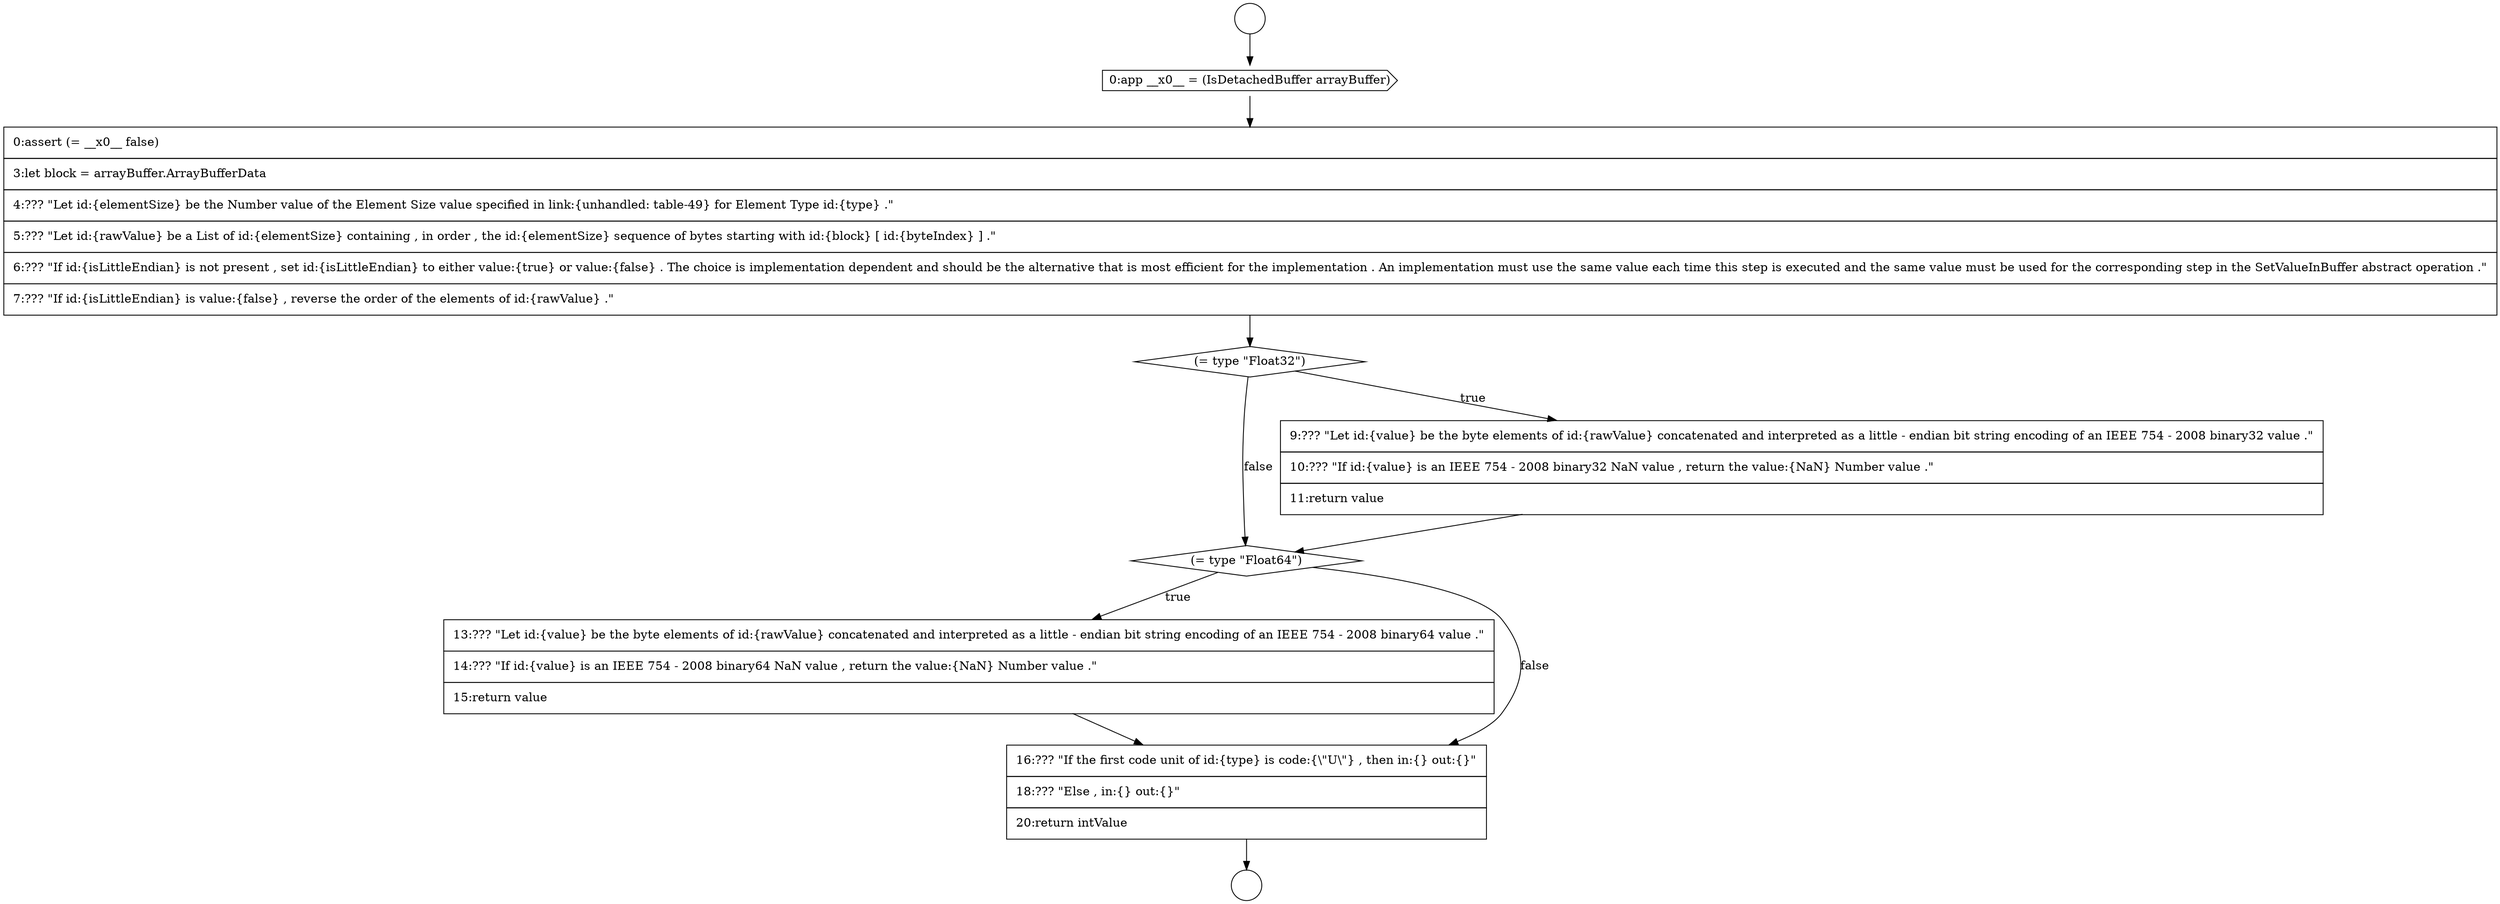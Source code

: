 digraph {
  node14996 [shape=circle label=" " color="black" fillcolor="white" style=filled]
  node15002 [shape=none, margin=0, label=<<font color="black">
    <table border="0" cellborder="1" cellspacing="0" cellpadding="10">
      <tr><td align="left">13:??? &quot;Let id:{value} be the byte elements of id:{rawValue} concatenated and interpreted as a little - endian bit string encoding of an IEEE 754 - 2008 binary64 value .&quot;</td></tr>
      <tr><td align="left">14:??? &quot;If id:{value} is an IEEE 754 - 2008 binary64 NaN value , return the value:{NaN} Number value .&quot;</td></tr>
      <tr><td align="left">15:return value</td></tr>
    </table>
  </font>> color="black" fillcolor="white" style=filled]
  node15001 [shape=diamond, label=<<font color="black">(= type &quot;Float64&quot;)</font>> color="black" fillcolor="white" style=filled]
  node14997 [shape=cds, label=<<font color="black">0:app __x0__ = (IsDetachedBuffer arrayBuffer)</font>> color="black" fillcolor="white" style=filled]
  node14998 [shape=none, margin=0, label=<<font color="black">
    <table border="0" cellborder="1" cellspacing="0" cellpadding="10">
      <tr><td align="left">0:assert (= __x0__ false)</td></tr>
      <tr><td align="left">3:let block = arrayBuffer.ArrayBufferData</td></tr>
      <tr><td align="left">4:??? &quot;Let id:{elementSize} be the Number value of the Element Size value specified in link:{unhandled: table-49} for Element Type id:{type} .&quot;</td></tr>
      <tr><td align="left">5:??? &quot;Let id:{rawValue} be a List of id:{elementSize} containing , in order , the id:{elementSize} sequence of bytes starting with id:{block} [ id:{byteIndex} ] .&quot;</td></tr>
      <tr><td align="left">6:??? &quot;If id:{isLittleEndian} is not present , set id:{isLittleEndian} to either value:{true} or value:{false} . The choice is implementation dependent and should be the alternative that is most efficient for the implementation . An implementation must use the same value each time this step is executed and the same value must be used for the corresponding step in the SetValueInBuffer abstract operation .&quot;</td></tr>
      <tr><td align="left">7:??? &quot;If id:{isLittleEndian} is value:{false} , reverse the order of the elements of id:{rawValue} .&quot;</td></tr>
    </table>
  </font>> color="black" fillcolor="white" style=filled]
  node14999 [shape=diamond, label=<<font color="black">(= type &quot;Float32&quot;)</font>> color="black" fillcolor="white" style=filled]
  node15003 [shape=none, margin=0, label=<<font color="black">
    <table border="0" cellborder="1" cellspacing="0" cellpadding="10">
      <tr><td align="left">16:??? &quot;If the first code unit of id:{type} is code:{\&quot;U\&quot;} , then in:{} out:{}&quot;</td></tr>
      <tr><td align="left">18:??? &quot;Else , in:{} out:{}&quot;</td></tr>
      <tr><td align="left">20:return intValue</td></tr>
    </table>
  </font>> color="black" fillcolor="white" style=filled]
  node15000 [shape=none, margin=0, label=<<font color="black">
    <table border="0" cellborder="1" cellspacing="0" cellpadding="10">
      <tr><td align="left">9:??? &quot;Let id:{value} be the byte elements of id:{rawValue} concatenated and interpreted as a little - endian bit string encoding of an IEEE 754 - 2008 binary32 value .&quot;</td></tr>
      <tr><td align="left">10:??? &quot;If id:{value} is an IEEE 754 - 2008 binary32 NaN value , return the value:{NaN} Number value .&quot;</td></tr>
      <tr><td align="left">11:return value</td></tr>
    </table>
  </font>> color="black" fillcolor="white" style=filled]
  node14995 [shape=circle label=" " color="black" fillcolor="white" style=filled]
  node15003 -> node14996 [ color="black"]
  node15001 -> node15002 [label=<<font color="black">true</font>> color="black"]
  node15001 -> node15003 [label=<<font color="black">false</font>> color="black"]
  node15002 -> node15003 [ color="black"]
  node14999 -> node15000 [label=<<font color="black">true</font>> color="black"]
  node14999 -> node15001 [label=<<font color="black">false</font>> color="black"]
  node14998 -> node14999 [ color="black"]
  node14995 -> node14997 [ color="black"]
  node15000 -> node15001 [ color="black"]
  node14997 -> node14998 [ color="black"]
}

